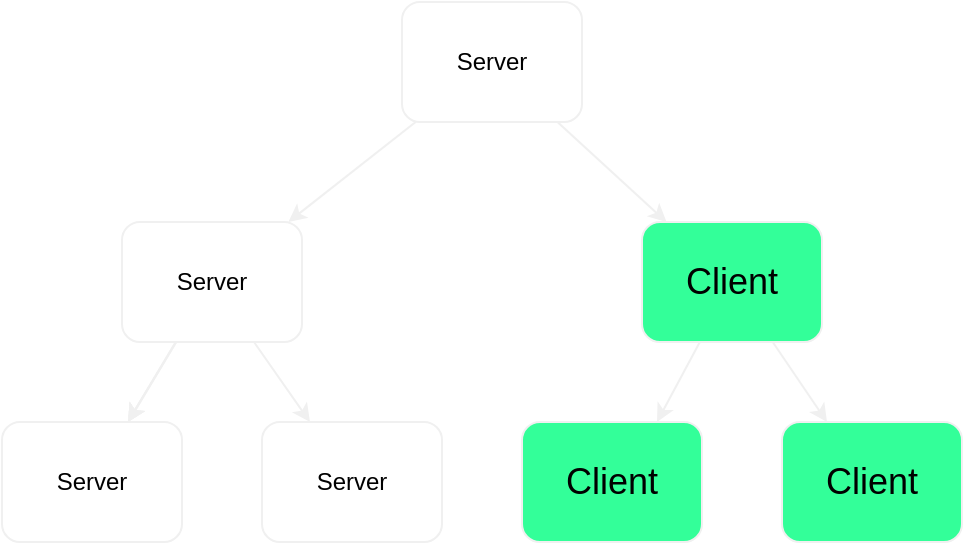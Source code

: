 <mxfile>
    <diagram id="EDtYugUIYbyTY-ylJdwN" name="Page-1">
        <mxGraphModel dx="698" dy="417" grid="1" gridSize="10" guides="1" tooltips="1" connect="1" arrows="1" fold="1" page="1" pageScale="1" pageWidth="827" pageHeight="1169" math="0" shadow="0">
            <root>
                <mxCell id="0"/>
                <mxCell id="1" parent="0"/>
                <mxCell id="4" value="" style="edgeStyle=none;html=1;strokeColor=#F0F0F0;" edge="1" parent="1" source="2" target="3">
                    <mxGeometry relative="1" as="geometry"/>
                </mxCell>
                <mxCell id="12" value="" style="edgeStyle=none;html=1;strokeColor=#F0F0F0;" edge="1" parent="1" source="2" target="11">
                    <mxGeometry relative="1" as="geometry"/>
                </mxCell>
                <mxCell id="2" value="Server" style="rounded=1;whiteSpace=wrap;html=1;strokeColor=#F0F0F0;" vertex="1" parent="1">
                    <mxGeometry x="360" y="40" width="90" height="60" as="geometry"/>
                </mxCell>
                <mxCell id="6" value="" style="edgeStyle=none;html=1;strokeColor=#F0F0F0;" edge="1" parent="1" source="3" target="5">
                    <mxGeometry relative="1" as="geometry"/>
                </mxCell>
                <mxCell id="7" value="" style="edgeStyle=none;html=1;strokeColor=#F0F0F0;" edge="1" parent="1" source="3" target="5">
                    <mxGeometry relative="1" as="geometry"/>
                </mxCell>
                <mxCell id="8" value="" style="edgeStyle=none;html=1;strokeColor=#F0F0F0;" edge="1" parent="1" source="3" target="5">
                    <mxGeometry relative="1" as="geometry"/>
                </mxCell>
                <mxCell id="10" value="" style="edgeStyle=none;html=1;strokeColor=#F0F0F0;" edge="1" parent="1" source="3" target="9">
                    <mxGeometry relative="1" as="geometry"/>
                </mxCell>
                <mxCell id="3" value="Server" style="rounded=1;whiteSpace=wrap;html=1;strokeColor=#F0F0F0;" vertex="1" parent="1">
                    <mxGeometry x="220" y="150" width="90" height="60" as="geometry"/>
                </mxCell>
                <mxCell id="5" value="Server" style="rounded=1;whiteSpace=wrap;html=1;strokeColor=#F0F0F0;" vertex="1" parent="1">
                    <mxGeometry x="160" y="250" width="90" height="60" as="geometry"/>
                </mxCell>
                <mxCell id="9" value="Server" style="rounded=1;whiteSpace=wrap;html=1;strokeColor=#F0F0F0;" vertex="1" parent="1">
                    <mxGeometry x="290" y="250" width="90" height="60" as="geometry"/>
                </mxCell>
                <mxCell id="15" value="" style="edgeStyle=none;html=1;entryX=0.75;entryY=0;entryDx=0;entryDy=0;strokeColor=#F0F0F0;" edge="1" parent="1" source="11" target="19">
                    <mxGeometry relative="1" as="geometry">
                        <mxPoint x="510" y="220" as="targetPoint"/>
                    </mxGeometry>
                </mxCell>
                <mxCell id="18" value="" style="edgeStyle=none;html=1;entryX=0.25;entryY=0;entryDx=0;entryDy=0;strokeColor=#F0F0F0;" edge="1" parent="1" source="11" target="20">
                    <mxGeometry relative="1" as="geometry">
                        <mxPoint x="574" y="250" as="targetPoint"/>
                    </mxGeometry>
                </mxCell>
                <mxCell id="11" value="&lt;font color=&quot;#000000&quot; style=&quot;font-size: 18px;&quot;&gt;Client&lt;/font&gt;" style="rounded=1;whiteSpace=wrap;html=1;fillColor=#33FF99;strokeColor=#F0F0F0;" vertex="1" parent="1">
                    <mxGeometry x="480" y="150" width="90" height="60" as="geometry"/>
                </mxCell>
                <mxCell id="19" value="&lt;font color=&quot;#000000&quot; style=&quot;font-size: 18px;&quot;&gt;Client&lt;/font&gt;" style="rounded=1;whiteSpace=wrap;html=1;fillColor=#33FF99;strokeColor=#F0F0F0;" vertex="1" parent="1">
                    <mxGeometry x="420" y="250" width="90" height="60" as="geometry"/>
                </mxCell>
                <mxCell id="20" value="&lt;font color=&quot;#000000&quot; style=&quot;font-size: 18px;&quot;&gt;Client&lt;/font&gt;" style="rounded=1;whiteSpace=wrap;html=1;fillColor=#33FF99;strokeColor=#F0F0F0;" vertex="1" parent="1">
                    <mxGeometry x="550" y="250" width="90" height="60" as="geometry"/>
                </mxCell>
            </root>
        </mxGraphModel>
    </diagram>
</mxfile>